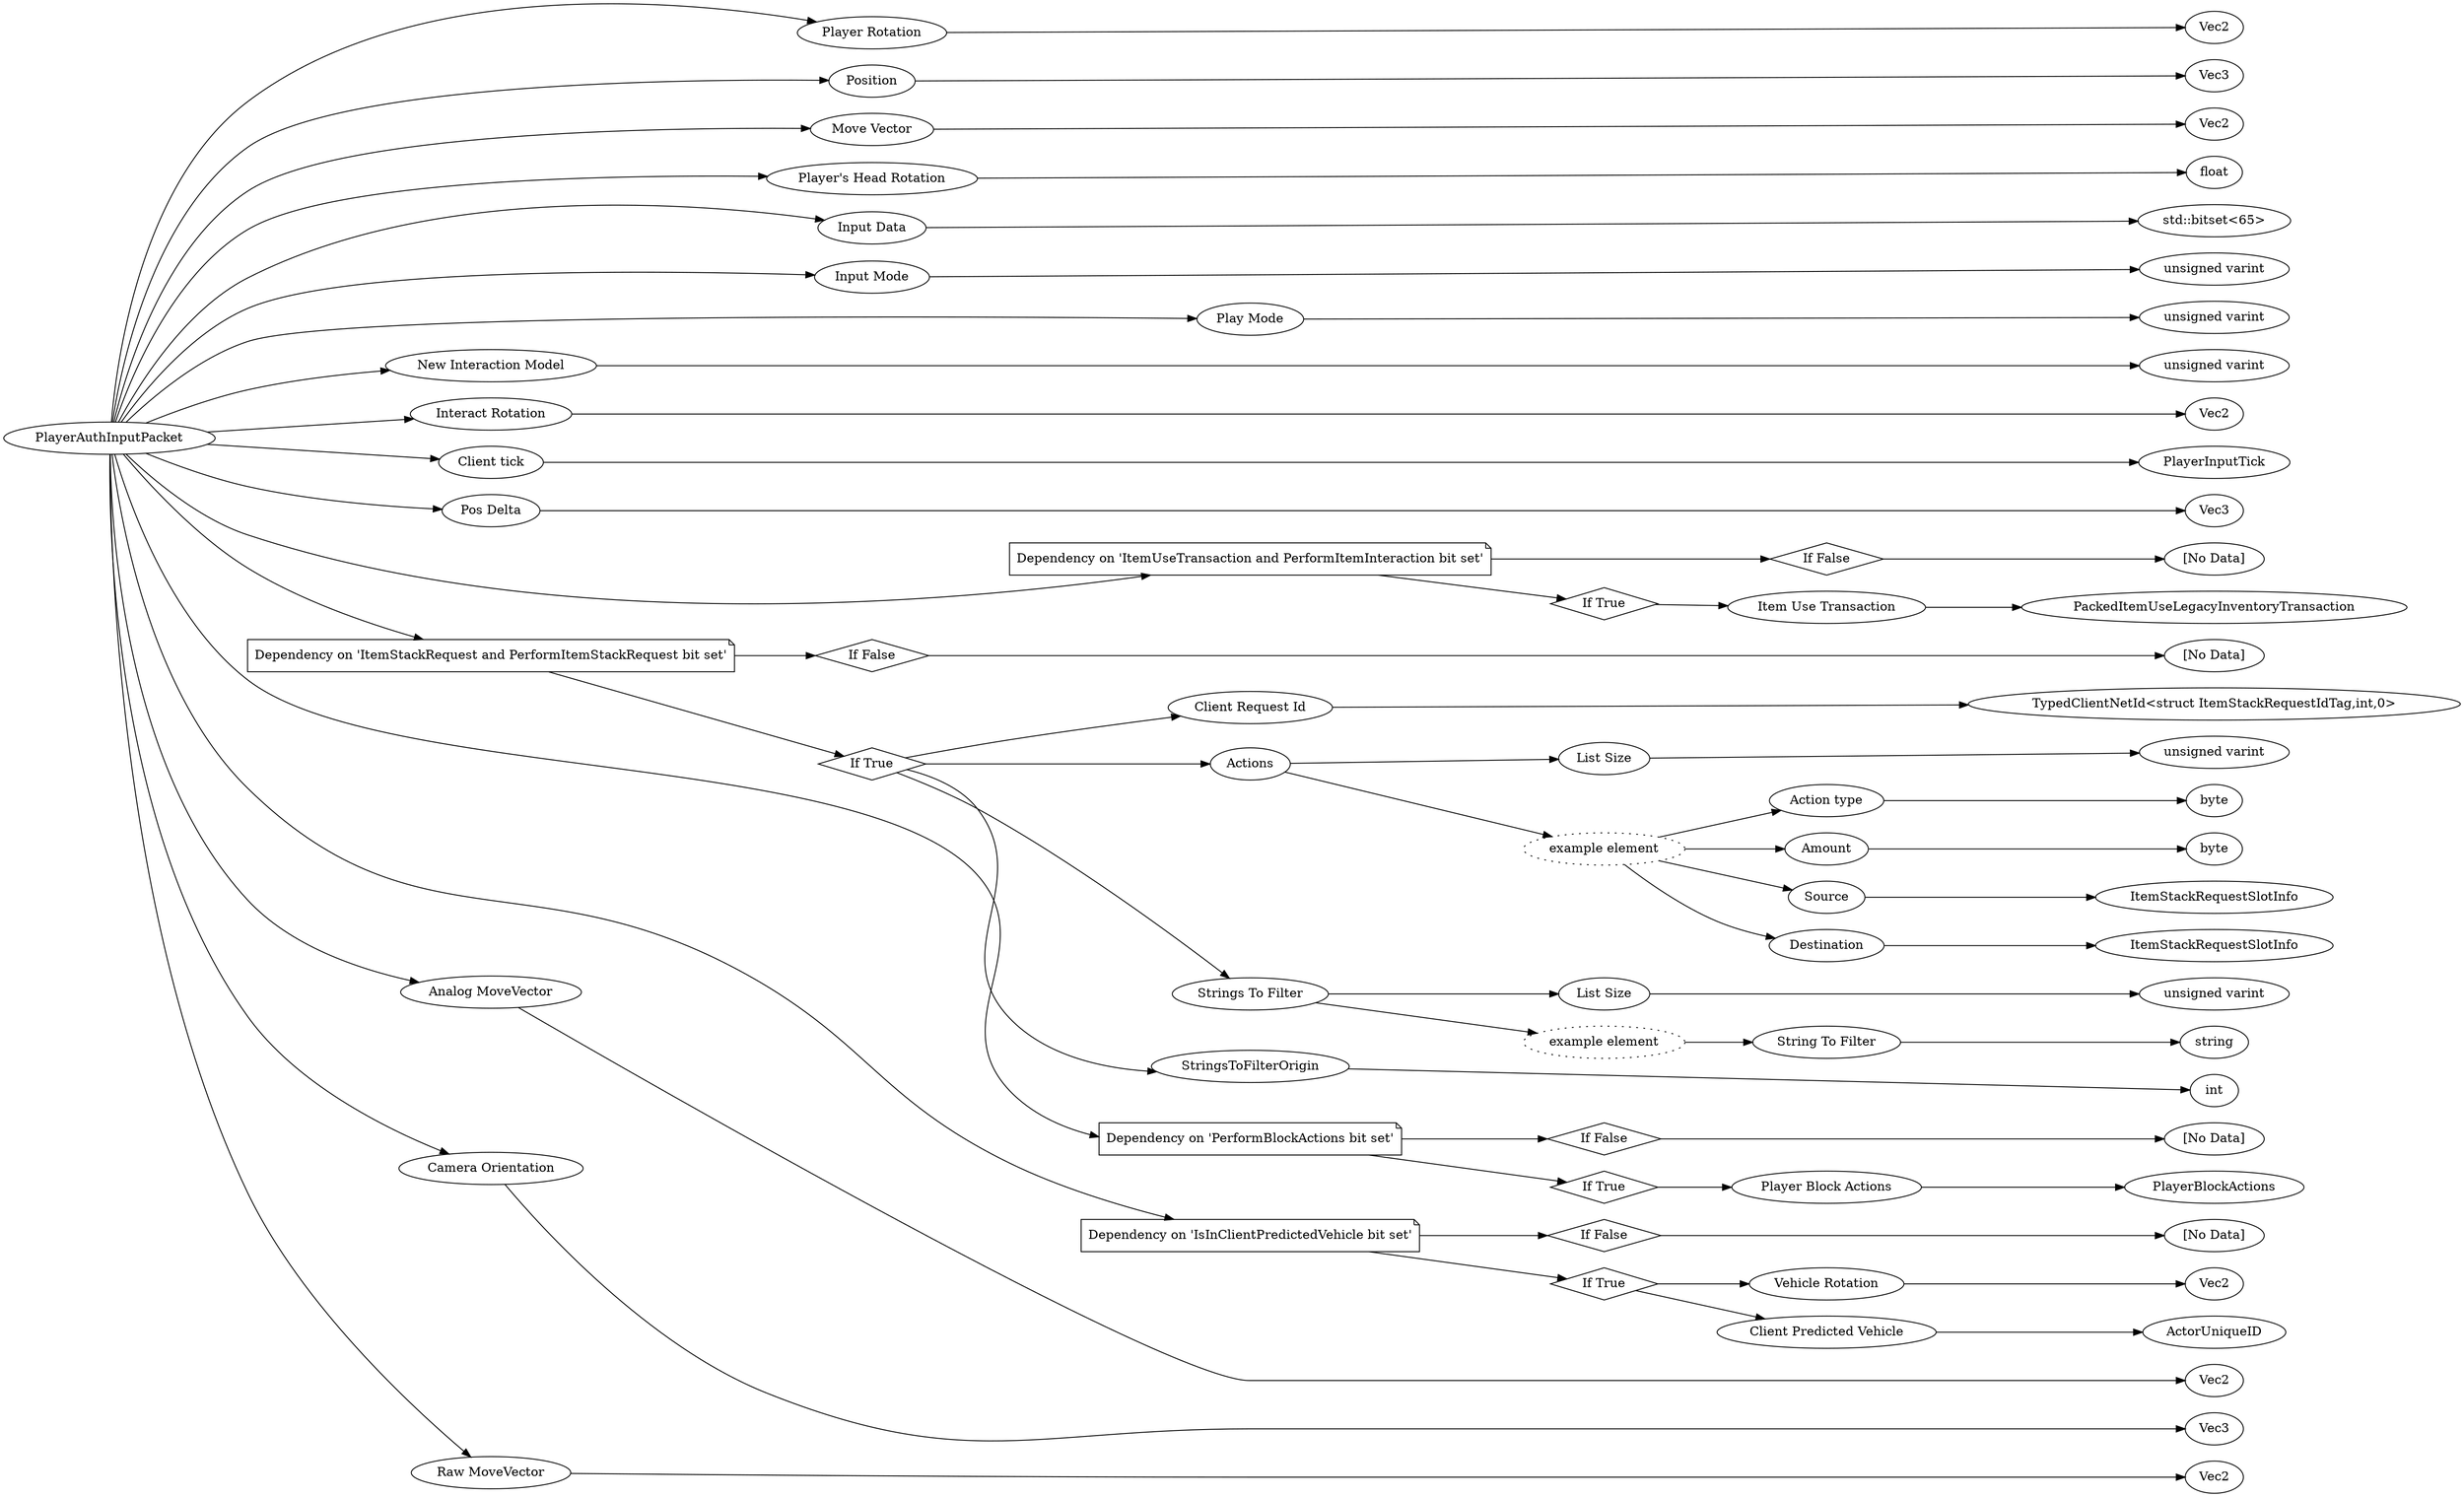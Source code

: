 digraph "PlayerAuthInputPacket" {
rankdir = LR
0
0 -> 1
1 -> 2
0 -> 3
3 -> 4
0 -> 5
5 -> 6
0 -> 7
7 -> 8
0 -> 9
9 -> 23
0 -> 24
24 -> 25
0 -> 26
26 -> 27
0 -> 28
28 -> 29
0 -> 30
30 -> 31
0 -> 32
32 -> 33
0 -> 34
34 -> 35
0 -> 36
36 -> 37
37 -> 38
36 -> 39
39 -> 40
40 -> 85
0 -> 86
86 -> 87
87 -> 88
86 -> 89
89 -> 90
90 -> 94
89 -> 95
95 -> 96
96 -> 97
95 -> 98
98 -> 99
99 -> 100
98 -> 101
101 -> 102
98 -> 103
103 -> 111
98 -> 112
112 -> 113
89 -> 114
114 -> 115
115 -> 116
114 -> 117
117 -> 118
118 -> 119
89 -> 120
120 -> 121
0 -> 122
122 -> 123
123 -> 124
122 -> 125
125 -> 126
126 -> 167
0 -> 168
168 -> 169
169 -> 170
168 -> 171
171 -> 172
172 -> 173
171 -> 174
174 -> 175
0 -> 176
176 -> 177
0 -> 178
178 -> 179
0 -> 180
180 -> 181

0 [label="PlayerAuthInputPacket",comment="name: \"PlayerAuthInputPacket\", typeName: \"\", id: 0, branchId: 144, recurseId: -1, attributes: 0, notes: \"\""];
1 [label="Player Rotation",comment="name: \"Player Rotation\", typeName: \"Vec2\", id: 1, branchId: 0, recurseId: -1, attributes: 256, notes: \"Orientation of the player at the start of the tick.\""];
2 [label="Vec2",comment="name: \"Vec2\", typeName: \"\", id: 2, branchId: 0, recurseId: -1, attributes: 512, notes: \"\""];
3 [label="Position",comment="name: \"Position\", typeName: \"Vec3\", id: 3, branchId: 0, recurseId: -1, attributes: 256, notes: \"Client predicted position at the end of the tick. Referring to the player unless they are controlling a client predicted vehicle in which case it's the vehicle position.\""];
4 [label="Vec3",comment="name: \"Vec3\", typeName: \"\", id: 4, branchId: 0, recurseId: -1, attributes: 512, notes: \"\""];
5 [label="Move Vector",comment="name: \"Move Vector\", typeName: \"Vec2\", id: 5, branchId: 0, recurseId: -1, attributes: 256, notes: \"The desired local space move direction of the player in the vehicle. Convert this to world space by rotating by Player Rotation along the Y (up) axis.\""];
6 [label="Vec2",comment="name: \"Vec2\", typeName: \"\", id: 6, branchId: 0, recurseId: -1, attributes: 512, notes: \"\""];
7 [label="Player's Head Rotation",comment="name: \"Player's Head Rotation\", typeName: \"\", id: 7, branchId: 0, recurseId: -1, attributes: 0, notes: \"Effectively the same as the Y component of Player Rotation\""];
8 [label="float",comment="name: \"float\", typeName: \"\", id: 8, branchId: 0, recurseId: -1, attributes: 512, notes: \"\""];
9 [label="Input Data",comment="name: \"Input Data\", typeName: \"std::bitset<65>\", id: 9, branchId: 0, recurseId: -1, attributes: 256, notes: \"Bitset where the bits are indexed by PlayerAuthInputPacket::InputData, see enum table for details.\""];
23 [label="std::bitset<65>",comment="name: \"std::bitset<65>\", typeName: \"\", id: 23, branchId: 0, recurseId: -1, attributes: 512, notes: \"\""];
24 [label="Input Mode",comment="name: \"Input Mode\", typeName: \"\", id: 24, branchId: 0, recurseId: -1, attributes: 0, notes: \"\""];
25 [label="unsigned varint",comment="name: \"unsigned varint\", typeName: \"\", id: 25, branchId: 0, recurseId: -1, attributes: 512, notes: \"\""];
26 [label="Play Mode",comment="name: \"Play Mode\", typeName: \"\", id: 26, branchId: 0, recurseId: -1, attributes: 0, notes: \"\""];
27 [label="unsigned varint",comment="name: \"unsigned varint\", typeName: \"\", id: 27, branchId: 0, recurseId: -1, attributes: 512, notes: \"\""];
28 [label="New Interaction Model",comment="name: \"New Interaction Model\", typeName: \"\", id: 28, branchId: 0, recurseId: -1, attributes: 0, notes: \"\""];
29 [label="unsigned varint",comment="name: \"unsigned varint\", typeName: \"\", id: 29, branchId: 0, recurseId: -1, attributes: 512, notes: \"\""];
30 [label="Interact Rotation",comment="name: \"Interact Rotation\", typeName: \"Vec2\", id: 30, branchId: 0, recurseId: -1, attributes: 256, notes: \"The rotation the player is looking that they intend to use for interactions. In default modes this is the same as Player Rotation. For creator cameras and VR it may not.\""];
31 [label="Vec2",comment="name: \"Vec2\", typeName: \"\", id: 31, branchId: 0, recurseId: -1, attributes: 512, notes: \"\""];
32 [label="Client tick",comment="name: \"Client tick\", typeName: \"PlayerInputTick\", id: 32, branchId: 0, recurseId: -1, attributes: 256, notes: \"Which simulation frame client is on. The server should send back the most recently processed PlayerInputTick in any client-bound packets referring to player data that have a PlayerInputTick.\""];
33 [label="PlayerInputTick",comment="name: \"PlayerInputTick\", typeName: \"\", id: 33, branchId: 0, recurseId: -1, attributes: 512, notes: \"\""];
34 [label="Pos Delta",comment="name: \"Pos Delta\", typeName: \"Vec3\", id: 34, branchId: 0, recurseId: -1, attributes: 256, notes: \"Client predicted velocity at the end of the tick. This is referring to the player unless they're in control of a client predicted vehicle in which case it's the vehicle.\""];
35 [label="Vec3",comment="name: \"Vec3\", typeName: \"\", id: 35, branchId: 0, recurseId: -1, attributes: 512, notes: \"\""];
36 [label="Dependency on 'ItemUseTransaction and PerformItemInteraction bit set'",shape=note,comment="name: \"Dependency on 'ItemUseTransaction and PerformItemInteraction bit set'\", typeName: \"\", id: 36, branchId: 0, recurseId: -1, attributes: 2, notes: \"\""];
37 [label="If False",shape=diamond,comment="name: \"If False\", typeName: \"\", id: 37, branchId: 0, recurseId: -1, attributes: 4, notes: \"\""];
38 [label="[No Data]",comment="name: \"[No Data]\", typeName: \"\", id: 38, branchId: 0, recurseId: -1, attributes: 512, notes: \"\""];
39 [label="If True",shape=diamond,comment="name: \"If True\", typeName: \"\", id: 39, branchId: 1, recurseId: -1, attributes: 4, notes: \"\""];
40 [label="Item Use Transaction",comment="name: \"Item Use Transaction\", typeName: \"PackedItemUseLegacyInventoryTransaction\", id: 40, branchId: 0, recurseId: -1, attributes: 256, notes: \"\""];
85 [label="PackedItemUseLegacyInventoryTransaction",comment="name: \"PackedItemUseLegacyInventoryTransaction\", typeName: \"\", id: 85, branchId: 0, recurseId: -1, attributes: 512, notes: \"\""];
86 [label="Dependency on 'ItemStackRequest and PerformItemStackRequest bit set'",shape=note,comment="name: \"Dependency on 'ItemStackRequest and PerformItemStackRequest bit set'\", typeName: \"\", id: 86, branchId: 0, recurseId: -1, attributes: 2, notes: \"\""];
87 [label="If False",shape=diamond,comment="name: \"If False\", typeName: \"\", id: 87, branchId: 0, recurseId: -1, attributes: 4, notes: \"\""];
88 [label="[No Data]",comment="name: \"[No Data]\", typeName: \"\", id: 88, branchId: 0, recurseId: -1, attributes: 512, notes: \"\""];
89 [label="If True",shape=diamond,comment="name: \"If True\", typeName: \"\", id: 89, branchId: 1, recurseId: -1, attributes: 4, notes: \"\""];
90 [label="Client Request Id",comment="name: \"Client Request Id\", typeName: \"TypedClientNetId<struct ItemStackRequestIdTag,int,0>\", id: 90, branchId: 0, recurseId: -1, attributes: 256, notes: \"\""];
94 [label="TypedClientNetId<struct ItemStackRequestIdTag,int,0>",comment="name: \"TypedClientNetId<struct ItemStackRequestIdTag,int,0>\", typeName: \"\", id: 94, branchId: 0, recurseId: -1, attributes: 512, notes: \"\""];
95 [label="Actions",comment="name: \"Actions\", typeName: \"\", id: 95, branchId: 0, recurseId: -1, attributes: 8, notes: \"There are a variety of possible actions each with their own schema; this (Take) is just one example. Refer to the Item Stack Net Manager documentation.\""];
96 [label="List Size",comment="name: \"List Size\", typeName: \"\", id: 96, branchId: 0, recurseId: -1, attributes: 0, notes: \"\""];
97 [label="unsigned varint",comment="name: \"unsigned varint\", typeName: \"\", id: 97, branchId: 0, recurseId: -1, attributes: 512, notes: \"\""];
98 [label="example element",style=dotted,comment="name: \"example element\", typeName: \"\", id: 98, branchId: 0, recurseId: -1, attributes: 16, notes: \"\""];
99 [label="Action type",comment="name: \"Action type\", typeName: \"\", id: 99, branchId: 0, recurseId: -1, attributes: 0, notes: \"\""];
100 [label="byte",comment="name: \"byte\", typeName: \"\", id: 100, branchId: 0, recurseId: -1, attributes: 512, notes: \"\""];
101 [label="Amount",comment="name: \"Amount\", typeName: \"\", id: 101, branchId: 0, recurseId: -1, attributes: 0, notes: \"\""];
102 [label="byte",comment="name: \"byte\", typeName: \"\", id: 102, branchId: 0, recurseId: -1, attributes: 512, notes: \"\""];
103 [label="Source",comment="name: \"Source\", typeName: \"ItemStackRequestSlotInfo\", id: 103, branchId: 0, recurseId: -1, attributes: 256, notes: \"\""];
111 [label="ItemStackRequestSlotInfo",comment="name: \"ItemStackRequestSlotInfo\", typeName: \"\", id: 111, branchId: 0, recurseId: -1, attributes: 512, notes: \"\""];
112 [label="Destination",comment="name: \"Destination\", typeName: \"ItemStackRequestSlotInfo\", id: 112, branchId: 0, recurseId: -1, attributes: 256, notes: \"\""];
113 [label="ItemStackRequestSlotInfo",comment="name: \"ItemStackRequestSlotInfo\", typeName: \"\", id: 113, branchId: 0, recurseId: -1, attributes: 512, notes: \"\""];
114 [label="Strings To Filter",comment="name: \"Strings To Filter\", typeName: \"\", id: 114, branchId: 0, recurseId: -1, attributes: 8, notes: \"Array of strings to submit to profanity filtering service\""];
115 [label="List Size",comment="name: \"List Size\", typeName: \"\", id: 115, branchId: 0, recurseId: -1, attributes: 0, notes: \"\""];
116 [label="unsigned varint",comment="name: \"unsigned varint\", typeName: \"\", id: 116, branchId: 0, recurseId: -1, attributes: 512, notes: \"\""];
117 [label="example element",style=dotted,comment="name: \"example element\", typeName: \"\", id: 117, branchId: 0, recurseId: -1, attributes: 16, notes: \"\""];
118 [label="String To Filter",comment="name: \"String To Filter\", typeName: \"\", id: 118, branchId: 0, recurseId: -1, attributes: 0, notes: \"Indivdiual string that needs checking\""];
119 [label="string",comment="name: \"string\", typeName: \"\", id: 119, branchId: 0, recurseId: -1, attributes: 512, notes: \"\""];
120 [label="StringsToFilterOrigin",comment="name: \"StringsToFilterOrigin\", typeName: \"\", id: 120, branchId: 0, recurseId: -1, attributes: 0, notes: \"\""];
121 [label="int",comment="name: \"int\", typeName: \"\", id: 121, branchId: 0, recurseId: -1, attributes: 512, notes: \"\""];
122 [label="Dependency on 'PerformBlockActions bit set'",shape=note,comment="name: \"Dependency on 'PerformBlockActions bit set'\", typeName: \"\", id: 122, branchId: 0, recurseId: -1, attributes: 2, notes: \"\""];
123 [label="If False",shape=diamond,comment="name: \"If False\", typeName: \"\", id: 123, branchId: 0, recurseId: -1, attributes: 4, notes: \"\""];
124 [label="[No Data]",comment="name: \"[No Data]\", typeName: \"\", id: 124, branchId: 0, recurseId: -1, attributes: 512, notes: \"\""];
125 [label="If True",shape=diamond,comment="name: \"If True\", typeName: \"\", id: 125, branchId: 1, recurseId: -1, attributes: 4, notes: \"\""];
126 [label="Player Block Actions",comment="name: \"Player Block Actions\", typeName: \"PlayerBlockActions\", id: 126, branchId: 0, recurseId: -1, attributes: 256, notes: \"\""];
167 [label="PlayerBlockActions",comment="name: \"PlayerBlockActions\", typeName: \"\", id: 167, branchId: 0, recurseId: -1, attributes: 512, notes: \"\""];
168 [label="Dependency on 'IsInClientPredictedVehicle bit set'",shape=note,comment="name: \"Dependency on 'IsInClientPredictedVehicle bit set'\", typeName: \"\", id: 168, branchId: 0, recurseId: -1, attributes: 2, notes: \"\""];
169 [label="If False",shape=diamond,comment="name: \"If False\", typeName: \"\", id: 169, branchId: 0, recurseId: -1, attributes: 4, notes: \"\""];
170 [label="[No Data]",comment="name: \"[No Data]\", typeName: \"\", id: 170, branchId: 0, recurseId: -1, attributes: 512, notes: \"\""];
171 [label="If True",shape=diamond,comment="name: \"If True\", typeName: \"\", id: 171, branchId: 1, recurseId: -1, attributes: 4, notes: \"\""];
172 [label="Vehicle Rotation",comment="name: \"Vehicle Rotation\", typeName: \"Vec2\", id: 172, branchId: 0, recurseId: -1, attributes: 256, notes: \"The client predicted rotation of a client predicted vehicle at the end of the tick if the player is in control of one.\""];
173 [label="Vec2",comment="name: \"Vec2\", typeName: \"\", id: 173, branchId: 0, recurseId: -1, attributes: 512, notes: \"\""];
174 [label="Client Predicted Vehicle",comment="name: \"Client Predicted Vehicle\", typeName: \"ActorUniqueID\", id: 174, branchId: 0, recurseId: -1, attributes: 256, notes: \"The ID of the vehicle the client thinks they are in control of. Relevant for the server to disambiguate client predictions when switching between two vehicles.\""];
175 [label="ActorUniqueID",comment="name: \"ActorUniqueID\", typeName: \"\", id: 175, branchId: 0, recurseId: -1, attributes: 512, notes: \"\""];
176 [label="Analog MoveVector",comment="name: \"Analog MoveVector\", typeName: \"Vec2\", id: 176, branchId: 0, recurseId: -1, attributes: 256, notes: \"Same idea as move vector\""];
177 [label="Vec2",comment="name: \"Vec2\", typeName: \"\", id: 177, branchId: 0, recurseId: -1, attributes: 512, notes: \"\""];
178 [label="Camera Orientation",comment="name: \"Camera Orientation\", typeName: \"Vec3\", id: 178, branchId: 0, recurseId: -1, attributes: 256, notes: \"The world space unit vector that represents the camera's forward direction. This is used to transform movement to be camera relative.\""];
179 [label="Vec3",comment="name: \"Vec3\", typeName: \"\", id: 179, branchId: 0, recurseId: -1, attributes: 512, notes: \"\""];
180 [label="Raw MoveVector",comment="name: \"Raw MoveVector\", typeName: \"Vec2\", id: 180, branchId: 0, recurseId: -1, attributes: 256, notes: \"Same as move vector but it isn't affected by input permissions or sneak/fly speeds and it isn't normalized for analogue inputs.\""];
181 [label="Vec2",comment="name: \"Vec2\", typeName: \"\", id: 181, branchId: 0, recurseId: -1, attributes: 512, notes: \"\""];
{ rank = max;2;4;6;8;23;25;27;29;31;33;35;38;85;88;94;97;100;102;111;113;116;119;121;124;167;170;173;175;177;179;181}

}
